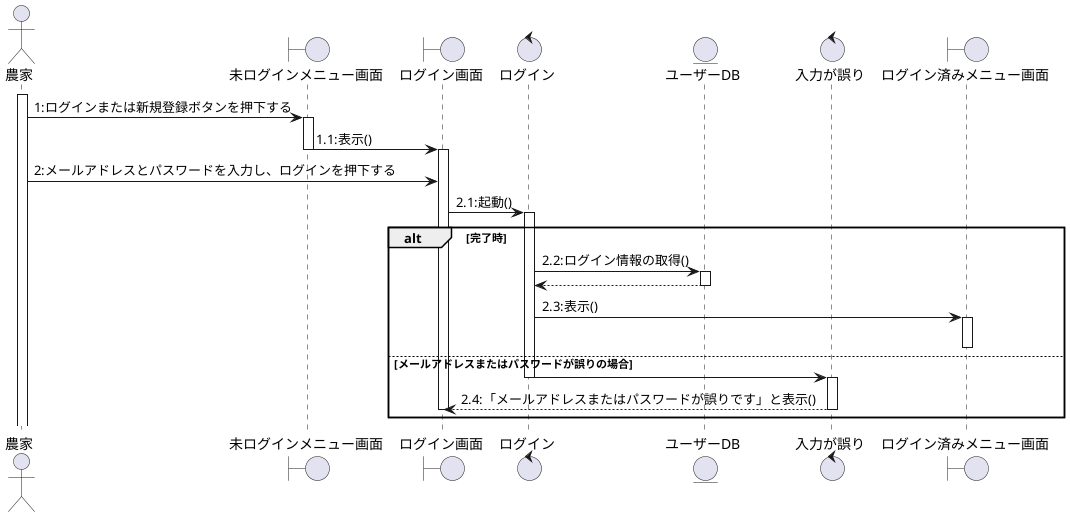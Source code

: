 ログイン
@startuml
actor 農家
boundary 未ログインメニュー画面
boundary ログイン画面
control ログイン
entity ユーザーDB
control 入力が誤り
boundary ログイン済みメニュー画面


activate 農家
農家 -> 未ログインメニュー画面:1:ログインまたは新規登録ボタンを押下する
activate 未ログインメニュー画面
未ログインメニュー画面 -> ログイン画面:1.1:表示()
deactivate 未ログインメニュー画面
activate ログイン画面

農家 -> ログイン画面:2:メールアドレスとパスワードを入力し、ログインを押下する
ログイン画面 -> ログイン:2.1:起動()
activate ログイン

alt 完了時
ログイン -> ユーザーDB:2.2:ログイン情報の取得()
activate ユーザーDB
ユーザーDB --> ログイン
deactivate ユーザーDB
ログイン -> ログイン済みメニュー画面:2.3:表示()
activate ログイン済みメニュー画面
deactivate ログイン済みメニュー画面

else メールアドレスまたはパスワードが誤りの場合
ログイン -> 入力が誤り
deactivate ログイン
activate 入力が誤り
入力が誤り --> ログイン画面:2.4:「メールアドレスまたはパスワードが誤りです」と表示()
deactivate ログイン画面
deactivate 入力が誤り

end

@enduml